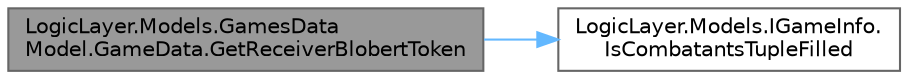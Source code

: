 digraph "LogicLayer.Models.GamesDataModel.GameData.GetReceiverBlobertToken"
{
 // LATEX_PDF_SIZE
  bgcolor="transparent";
  edge [fontname=Helvetica,fontsize=10,labelfontname=Helvetica,labelfontsize=10];
  node [fontname=Helvetica,fontsize=10,shape=box,height=0.2,width=0.4];
  rankdir="LR";
  Node1 [id="Node000001",label="LogicLayer.Models.GamesData\lModel.GameData.GetReceiverBlobertToken",height=0.2,width=0.4,color="gray40", fillcolor="grey60", style="filled", fontcolor="black",tooltip="Retrieves the Blobert token of the receiver."];
  Node1 -> Node2 [id="edge1_Node000001_Node000002",color="steelblue1",style="solid",tooltip=" "];
  Node2 [id="Node000002",label="LogicLayer.Models.IGameInfo.\lIsCombatantsTupleFilled",height=0.2,width=0.4,color="grey40", fillcolor="white", style="filled",URL="$interface_logic_layer_1_1_models_1_1_i_game_info.html#a3117fb9c8a52c8018ac13e1e3d7fea2b",tooltip="Checks if both combatant IDs have been assigned."];
}
